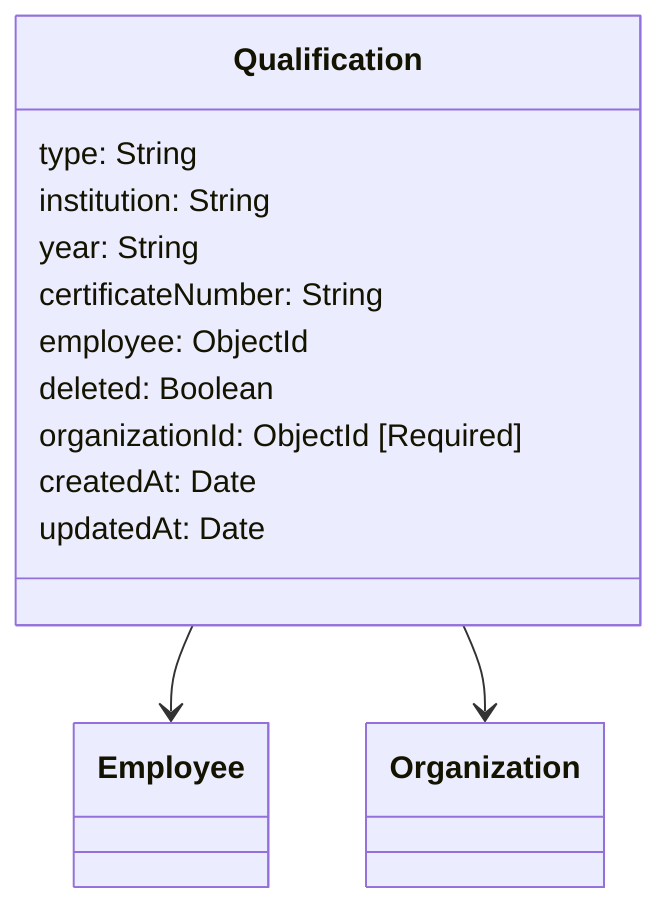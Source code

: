 classDiagram
  class Qualification {
    type: String
    institution: String
    year: String
    certificateNumber: String
    employee: ObjectId
    deleted: Boolean
    organizationId: ObjectId [Required]
    createdAt: Date
    updatedAt: Date
  }

  Qualification --> Employee
  Qualification --> Organization